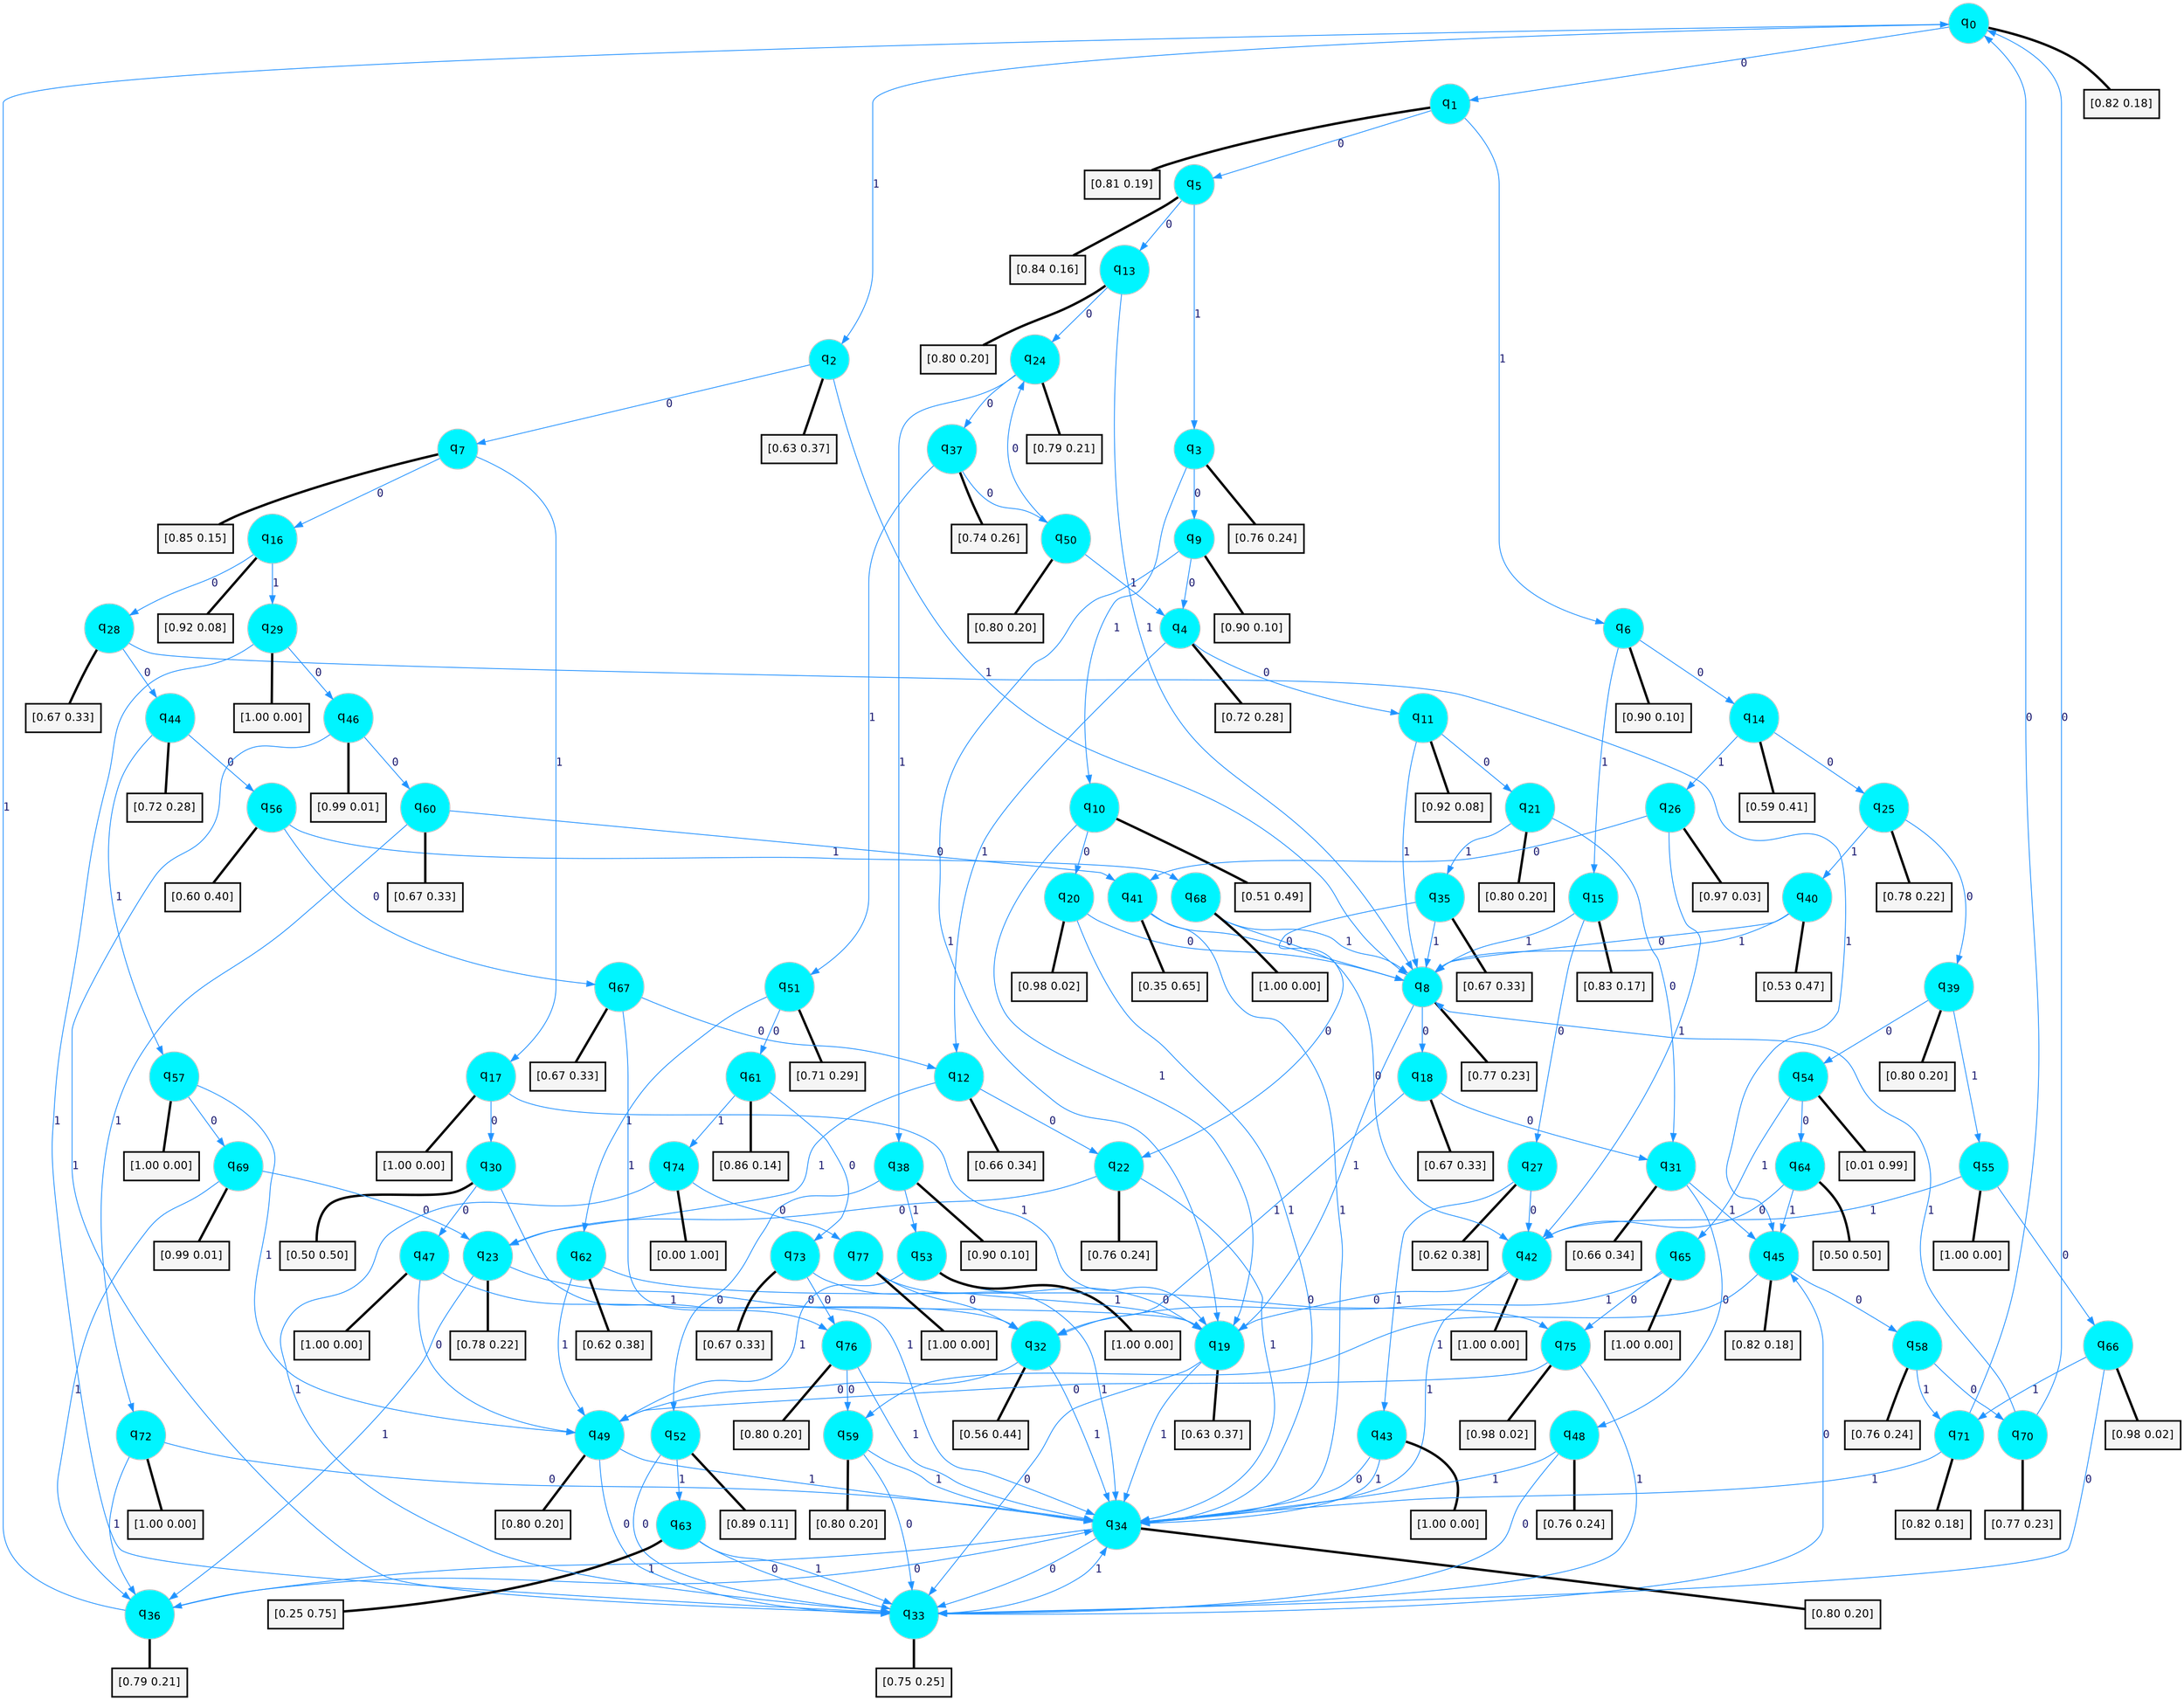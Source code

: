 digraph G {
graph [
bgcolor=transparent, dpi=300, rankdir=TD, size="40,25"];
node [
color=gray, fillcolor=turquoise1, fontcolor=black, fontname=Helvetica, fontsize=16, fontweight=bold, shape=circle, style=filled];
edge [
arrowsize=1, color=dodgerblue1, fontcolor=midnightblue, fontname=courier, fontweight=bold, penwidth=1, style=solid, weight=20];
0[label=<q<SUB>0</SUB>>];
1[label=<q<SUB>1</SUB>>];
2[label=<q<SUB>2</SUB>>];
3[label=<q<SUB>3</SUB>>];
4[label=<q<SUB>4</SUB>>];
5[label=<q<SUB>5</SUB>>];
6[label=<q<SUB>6</SUB>>];
7[label=<q<SUB>7</SUB>>];
8[label=<q<SUB>8</SUB>>];
9[label=<q<SUB>9</SUB>>];
10[label=<q<SUB>10</SUB>>];
11[label=<q<SUB>11</SUB>>];
12[label=<q<SUB>12</SUB>>];
13[label=<q<SUB>13</SUB>>];
14[label=<q<SUB>14</SUB>>];
15[label=<q<SUB>15</SUB>>];
16[label=<q<SUB>16</SUB>>];
17[label=<q<SUB>17</SUB>>];
18[label=<q<SUB>18</SUB>>];
19[label=<q<SUB>19</SUB>>];
20[label=<q<SUB>20</SUB>>];
21[label=<q<SUB>21</SUB>>];
22[label=<q<SUB>22</SUB>>];
23[label=<q<SUB>23</SUB>>];
24[label=<q<SUB>24</SUB>>];
25[label=<q<SUB>25</SUB>>];
26[label=<q<SUB>26</SUB>>];
27[label=<q<SUB>27</SUB>>];
28[label=<q<SUB>28</SUB>>];
29[label=<q<SUB>29</SUB>>];
30[label=<q<SUB>30</SUB>>];
31[label=<q<SUB>31</SUB>>];
32[label=<q<SUB>32</SUB>>];
33[label=<q<SUB>33</SUB>>];
34[label=<q<SUB>34</SUB>>];
35[label=<q<SUB>35</SUB>>];
36[label=<q<SUB>36</SUB>>];
37[label=<q<SUB>37</SUB>>];
38[label=<q<SUB>38</SUB>>];
39[label=<q<SUB>39</SUB>>];
40[label=<q<SUB>40</SUB>>];
41[label=<q<SUB>41</SUB>>];
42[label=<q<SUB>42</SUB>>];
43[label=<q<SUB>43</SUB>>];
44[label=<q<SUB>44</SUB>>];
45[label=<q<SUB>45</SUB>>];
46[label=<q<SUB>46</SUB>>];
47[label=<q<SUB>47</SUB>>];
48[label=<q<SUB>48</SUB>>];
49[label=<q<SUB>49</SUB>>];
50[label=<q<SUB>50</SUB>>];
51[label=<q<SUB>51</SUB>>];
52[label=<q<SUB>52</SUB>>];
53[label=<q<SUB>53</SUB>>];
54[label=<q<SUB>54</SUB>>];
55[label=<q<SUB>55</SUB>>];
56[label=<q<SUB>56</SUB>>];
57[label=<q<SUB>57</SUB>>];
58[label=<q<SUB>58</SUB>>];
59[label=<q<SUB>59</SUB>>];
60[label=<q<SUB>60</SUB>>];
61[label=<q<SUB>61</SUB>>];
62[label=<q<SUB>62</SUB>>];
63[label=<q<SUB>63</SUB>>];
64[label=<q<SUB>64</SUB>>];
65[label=<q<SUB>65</SUB>>];
66[label=<q<SUB>66</SUB>>];
67[label=<q<SUB>67</SUB>>];
68[label=<q<SUB>68</SUB>>];
69[label=<q<SUB>69</SUB>>];
70[label=<q<SUB>70</SUB>>];
71[label=<q<SUB>71</SUB>>];
72[label=<q<SUB>72</SUB>>];
73[label=<q<SUB>73</SUB>>];
74[label=<q<SUB>74</SUB>>];
75[label=<q<SUB>75</SUB>>];
76[label=<q<SUB>76</SUB>>];
77[label=<q<SUB>77</SUB>>];
78[label="[0.82 0.18]", shape=box,fontcolor=black, fontname=Helvetica, fontsize=14, penwidth=2, fillcolor=whitesmoke,color=black];
79[label="[0.81 0.19]", shape=box,fontcolor=black, fontname=Helvetica, fontsize=14, penwidth=2, fillcolor=whitesmoke,color=black];
80[label="[0.63 0.37]", shape=box,fontcolor=black, fontname=Helvetica, fontsize=14, penwidth=2, fillcolor=whitesmoke,color=black];
81[label="[0.76 0.24]", shape=box,fontcolor=black, fontname=Helvetica, fontsize=14, penwidth=2, fillcolor=whitesmoke,color=black];
82[label="[0.72 0.28]", shape=box,fontcolor=black, fontname=Helvetica, fontsize=14, penwidth=2, fillcolor=whitesmoke,color=black];
83[label="[0.84 0.16]", shape=box,fontcolor=black, fontname=Helvetica, fontsize=14, penwidth=2, fillcolor=whitesmoke,color=black];
84[label="[0.90 0.10]", shape=box,fontcolor=black, fontname=Helvetica, fontsize=14, penwidth=2, fillcolor=whitesmoke,color=black];
85[label="[0.85 0.15]", shape=box,fontcolor=black, fontname=Helvetica, fontsize=14, penwidth=2, fillcolor=whitesmoke,color=black];
86[label="[0.77 0.23]", shape=box,fontcolor=black, fontname=Helvetica, fontsize=14, penwidth=2, fillcolor=whitesmoke,color=black];
87[label="[0.90 0.10]", shape=box,fontcolor=black, fontname=Helvetica, fontsize=14, penwidth=2, fillcolor=whitesmoke,color=black];
88[label="[0.51 0.49]", shape=box,fontcolor=black, fontname=Helvetica, fontsize=14, penwidth=2, fillcolor=whitesmoke,color=black];
89[label="[0.92 0.08]", shape=box,fontcolor=black, fontname=Helvetica, fontsize=14, penwidth=2, fillcolor=whitesmoke,color=black];
90[label="[0.66 0.34]", shape=box,fontcolor=black, fontname=Helvetica, fontsize=14, penwidth=2, fillcolor=whitesmoke,color=black];
91[label="[0.80 0.20]", shape=box,fontcolor=black, fontname=Helvetica, fontsize=14, penwidth=2, fillcolor=whitesmoke,color=black];
92[label="[0.59 0.41]", shape=box,fontcolor=black, fontname=Helvetica, fontsize=14, penwidth=2, fillcolor=whitesmoke,color=black];
93[label="[0.83 0.17]", shape=box,fontcolor=black, fontname=Helvetica, fontsize=14, penwidth=2, fillcolor=whitesmoke,color=black];
94[label="[0.92 0.08]", shape=box,fontcolor=black, fontname=Helvetica, fontsize=14, penwidth=2, fillcolor=whitesmoke,color=black];
95[label="[1.00 0.00]", shape=box,fontcolor=black, fontname=Helvetica, fontsize=14, penwidth=2, fillcolor=whitesmoke,color=black];
96[label="[0.67 0.33]", shape=box,fontcolor=black, fontname=Helvetica, fontsize=14, penwidth=2, fillcolor=whitesmoke,color=black];
97[label="[0.63 0.37]", shape=box,fontcolor=black, fontname=Helvetica, fontsize=14, penwidth=2, fillcolor=whitesmoke,color=black];
98[label="[0.98 0.02]", shape=box,fontcolor=black, fontname=Helvetica, fontsize=14, penwidth=2, fillcolor=whitesmoke,color=black];
99[label="[0.80 0.20]", shape=box,fontcolor=black, fontname=Helvetica, fontsize=14, penwidth=2, fillcolor=whitesmoke,color=black];
100[label="[0.76 0.24]", shape=box,fontcolor=black, fontname=Helvetica, fontsize=14, penwidth=2, fillcolor=whitesmoke,color=black];
101[label="[0.78 0.22]", shape=box,fontcolor=black, fontname=Helvetica, fontsize=14, penwidth=2, fillcolor=whitesmoke,color=black];
102[label="[0.79 0.21]", shape=box,fontcolor=black, fontname=Helvetica, fontsize=14, penwidth=2, fillcolor=whitesmoke,color=black];
103[label="[0.78 0.22]", shape=box,fontcolor=black, fontname=Helvetica, fontsize=14, penwidth=2, fillcolor=whitesmoke,color=black];
104[label="[0.97 0.03]", shape=box,fontcolor=black, fontname=Helvetica, fontsize=14, penwidth=2, fillcolor=whitesmoke,color=black];
105[label="[0.62 0.38]", shape=box,fontcolor=black, fontname=Helvetica, fontsize=14, penwidth=2, fillcolor=whitesmoke,color=black];
106[label="[0.67 0.33]", shape=box,fontcolor=black, fontname=Helvetica, fontsize=14, penwidth=2, fillcolor=whitesmoke,color=black];
107[label="[1.00 0.00]", shape=box,fontcolor=black, fontname=Helvetica, fontsize=14, penwidth=2, fillcolor=whitesmoke,color=black];
108[label="[0.50 0.50]", shape=box,fontcolor=black, fontname=Helvetica, fontsize=14, penwidth=2, fillcolor=whitesmoke,color=black];
109[label="[0.66 0.34]", shape=box,fontcolor=black, fontname=Helvetica, fontsize=14, penwidth=2, fillcolor=whitesmoke,color=black];
110[label="[0.56 0.44]", shape=box,fontcolor=black, fontname=Helvetica, fontsize=14, penwidth=2, fillcolor=whitesmoke,color=black];
111[label="[0.75 0.25]", shape=box,fontcolor=black, fontname=Helvetica, fontsize=14, penwidth=2, fillcolor=whitesmoke,color=black];
112[label="[0.80 0.20]", shape=box,fontcolor=black, fontname=Helvetica, fontsize=14, penwidth=2, fillcolor=whitesmoke,color=black];
113[label="[0.67 0.33]", shape=box,fontcolor=black, fontname=Helvetica, fontsize=14, penwidth=2, fillcolor=whitesmoke,color=black];
114[label="[0.79 0.21]", shape=box,fontcolor=black, fontname=Helvetica, fontsize=14, penwidth=2, fillcolor=whitesmoke,color=black];
115[label="[0.74 0.26]", shape=box,fontcolor=black, fontname=Helvetica, fontsize=14, penwidth=2, fillcolor=whitesmoke,color=black];
116[label="[0.90 0.10]", shape=box,fontcolor=black, fontname=Helvetica, fontsize=14, penwidth=2, fillcolor=whitesmoke,color=black];
117[label="[0.80 0.20]", shape=box,fontcolor=black, fontname=Helvetica, fontsize=14, penwidth=2, fillcolor=whitesmoke,color=black];
118[label="[0.53 0.47]", shape=box,fontcolor=black, fontname=Helvetica, fontsize=14, penwidth=2, fillcolor=whitesmoke,color=black];
119[label="[0.35 0.65]", shape=box,fontcolor=black, fontname=Helvetica, fontsize=14, penwidth=2, fillcolor=whitesmoke,color=black];
120[label="[1.00 0.00]", shape=box,fontcolor=black, fontname=Helvetica, fontsize=14, penwidth=2, fillcolor=whitesmoke,color=black];
121[label="[1.00 0.00]", shape=box,fontcolor=black, fontname=Helvetica, fontsize=14, penwidth=2, fillcolor=whitesmoke,color=black];
122[label="[0.72 0.28]", shape=box,fontcolor=black, fontname=Helvetica, fontsize=14, penwidth=2, fillcolor=whitesmoke,color=black];
123[label="[0.82 0.18]", shape=box,fontcolor=black, fontname=Helvetica, fontsize=14, penwidth=2, fillcolor=whitesmoke,color=black];
124[label="[0.99 0.01]", shape=box,fontcolor=black, fontname=Helvetica, fontsize=14, penwidth=2, fillcolor=whitesmoke,color=black];
125[label="[1.00 0.00]", shape=box,fontcolor=black, fontname=Helvetica, fontsize=14, penwidth=2, fillcolor=whitesmoke,color=black];
126[label="[0.76 0.24]", shape=box,fontcolor=black, fontname=Helvetica, fontsize=14, penwidth=2, fillcolor=whitesmoke,color=black];
127[label="[0.80 0.20]", shape=box,fontcolor=black, fontname=Helvetica, fontsize=14, penwidth=2, fillcolor=whitesmoke,color=black];
128[label="[0.80 0.20]", shape=box,fontcolor=black, fontname=Helvetica, fontsize=14, penwidth=2, fillcolor=whitesmoke,color=black];
129[label="[0.71 0.29]", shape=box,fontcolor=black, fontname=Helvetica, fontsize=14, penwidth=2, fillcolor=whitesmoke,color=black];
130[label="[0.89 0.11]", shape=box,fontcolor=black, fontname=Helvetica, fontsize=14, penwidth=2, fillcolor=whitesmoke,color=black];
131[label="[1.00 0.00]", shape=box,fontcolor=black, fontname=Helvetica, fontsize=14, penwidth=2, fillcolor=whitesmoke,color=black];
132[label="[0.01 0.99]", shape=box,fontcolor=black, fontname=Helvetica, fontsize=14, penwidth=2, fillcolor=whitesmoke,color=black];
133[label="[1.00 0.00]", shape=box,fontcolor=black, fontname=Helvetica, fontsize=14, penwidth=2, fillcolor=whitesmoke,color=black];
134[label="[0.60 0.40]", shape=box,fontcolor=black, fontname=Helvetica, fontsize=14, penwidth=2, fillcolor=whitesmoke,color=black];
135[label="[1.00 0.00]", shape=box,fontcolor=black, fontname=Helvetica, fontsize=14, penwidth=2, fillcolor=whitesmoke,color=black];
136[label="[0.76 0.24]", shape=box,fontcolor=black, fontname=Helvetica, fontsize=14, penwidth=2, fillcolor=whitesmoke,color=black];
137[label="[0.80 0.20]", shape=box,fontcolor=black, fontname=Helvetica, fontsize=14, penwidth=2, fillcolor=whitesmoke,color=black];
138[label="[0.67 0.33]", shape=box,fontcolor=black, fontname=Helvetica, fontsize=14, penwidth=2, fillcolor=whitesmoke,color=black];
139[label="[0.86 0.14]", shape=box,fontcolor=black, fontname=Helvetica, fontsize=14, penwidth=2, fillcolor=whitesmoke,color=black];
140[label="[0.62 0.38]", shape=box,fontcolor=black, fontname=Helvetica, fontsize=14, penwidth=2, fillcolor=whitesmoke,color=black];
141[label="[0.25 0.75]", shape=box,fontcolor=black, fontname=Helvetica, fontsize=14, penwidth=2, fillcolor=whitesmoke,color=black];
142[label="[0.50 0.50]", shape=box,fontcolor=black, fontname=Helvetica, fontsize=14, penwidth=2, fillcolor=whitesmoke,color=black];
143[label="[1.00 0.00]", shape=box,fontcolor=black, fontname=Helvetica, fontsize=14, penwidth=2, fillcolor=whitesmoke,color=black];
144[label="[0.98 0.02]", shape=box,fontcolor=black, fontname=Helvetica, fontsize=14, penwidth=2, fillcolor=whitesmoke,color=black];
145[label="[0.67 0.33]", shape=box,fontcolor=black, fontname=Helvetica, fontsize=14, penwidth=2, fillcolor=whitesmoke,color=black];
146[label="[1.00 0.00]", shape=box,fontcolor=black, fontname=Helvetica, fontsize=14, penwidth=2, fillcolor=whitesmoke,color=black];
147[label="[0.99 0.01]", shape=box,fontcolor=black, fontname=Helvetica, fontsize=14, penwidth=2, fillcolor=whitesmoke,color=black];
148[label="[0.77 0.23]", shape=box,fontcolor=black, fontname=Helvetica, fontsize=14, penwidth=2, fillcolor=whitesmoke,color=black];
149[label="[0.82 0.18]", shape=box,fontcolor=black, fontname=Helvetica, fontsize=14, penwidth=2, fillcolor=whitesmoke,color=black];
150[label="[1.00 0.00]", shape=box,fontcolor=black, fontname=Helvetica, fontsize=14, penwidth=2, fillcolor=whitesmoke,color=black];
151[label="[0.67 0.33]", shape=box,fontcolor=black, fontname=Helvetica, fontsize=14, penwidth=2, fillcolor=whitesmoke,color=black];
152[label="[0.00 1.00]", shape=box,fontcolor=black, fontname=Helvetica, fontsize=14, penwidth=2, fillcolor=whitesmoke,color=black];
153[label="[0.98 0.02]", shape=box,fontcolor=black, fontname=Helvetica, fontsize=14, penwidth=2, fillcolor=whitesmoke,color=black];
154[label="[0.80 0.20]", shape=box,fontcolor=black, fontname=Helvetica, fontsize=14, penwidth=2, fillcolor=whitesmoke,color=black];
155[label="[1.00 0.00]", shape=box,fontcolor=black, fontname=Helvetica, fontsize=14, penwidth=2, fillcolor=whitesmoke,color=black];
0->1 [label=0];
0->2 [label=1];
0->78 [arrowhead=none, penwidth=3,color=black];
1->5 [label=0];
1->6 [label=1];
1->79 [arrowhead=none, penwidth=3,color=black];
2->7 [label=0];
2->8 [label=1];
2->80 [arrowhead=none, penwidth=3,color=black];
3->9 [label=0];
3->10 [label=1];
3->81 [arrowhead=none, penwidth=3,color=black];
4->11 [label=0];
4->12 [label=1];
4->82 [arrowhead=none, penwidth=3,color=black];
5->13 [label=0];
5->3 [label=1];
5->83 [arrowhead=none, penwidth=3,color=black];
6->14 [label=0];
6->15 [label=1];
6->84 [arrowhead=none, penwidth=3,color=black];
7->16 [label=0];
7->17 [label=1];
7->85 [arrowhead=none, penwidth=3,color=black];
8->18 [label=0];
8->19 [label=1];
8->86 [arrowhead=none, penwidth=3,color=black];
9->4 [label=0];
9->19 [label=1];
9->87 [arrowhead=none, penwidth=3,color=black];
10->20 [label=0];
10->19 [label=1];
10->88 [arrowhead=none, penwidth=3,color=black];
11->21 [label=0];
11->8 [label=1];
11->89 [arrowhead=none, penwidth=3,color=black];
12->22 [label=0];
12->23 [label=1];
12->90 [arrowhead=none, penwidth=3,color=black];
13->24 [label=0];
13->8 [label=1];
13->91 [arrowhead=none, penwidth=3,color=black];
14->25 [label=0];
14->26 [label=1];
14->92 [arrowhead=none, penwidth=3,color=black];
15->27 [label=0];
15->8 [label=1];
15->93 [arrowhead=none, penwidth=3,color=black];
16->28 [label=0];
16->29 [label=1];
16->94 [arrowhead=none, penwidth=3,color=black];
17->30 [label=0];
17->19 [label=1];
17->95 [arrowhead=none, penwidth=3,color=black];
18->31 [label=0];
18->32 [label=1];
18->96 [arrowhead=none, penwidth=3,color=black];
19->33 [label=0];
19->34 [label=1];
19->97 [arrowhead=none, penwidth=3,color=black];
20->8 [label=0];
20->34 [label=1];
20->98 [arrowhead=none, penwidth=3,color=black];
21->31 [label=0];
21->35 [label=1];
21->99 [arrowhead=none, penwidth=3,color=black];
22->23 [label=0];
22->34 [label=1];
22->100 [arrowhead=none, penwidth=3,color=black];
23->19 [label=0];
23->36 [label=1];
23->101 [arrowhead=none, penwidth=3,color=black];
24->37 [label=0];
24->38 [label=1];
24->102 [arrowhead=none, penwidth=3,color=black];
25->39 [label=0];
25->40 [label=1];
25->103 [arrowhead=none, penwidth=3,color=black];
26->41 [label=0];
26->42 [label=1];
26->104 [arrowhead=none, penwidth=3,color=black];
27->42 [label=0];
27->43 [label=1];
27->105 [arrowhead=none, penwidth=3,color=black];
28->44 [label=0];
28->45 [label=1];
28->106 [arrowhead=none, penwidth=3,color=black];
29->46 [label=0];
29->33 [label=1];
29->107 [arrowhead=none, penwidth=3,color=black];
30->47 [label=0];
30->34 [label=1];
30->108 [arrowhead=none, penwidth=3,color=black];
31->48 [label=0];
31->45 [label=1];
31->109 [arrowhead=none, penwidth=3,color=black];
32->49 [label=0];
32->34 [label=1];
32->110 [arrowhead=none, penwidth=3,color=black];
33->45 [label=0];
33->34 [label=1];
33->111 [arrowhead=none, penwidth=3,color=black];
34->33 [label=0];
34->36 [label=1];
34->112 [arrowhead=none, penwidth=3,color=black];
35->22 [label=0];
35->8 [label=1];
35->113 [arrowhead=none, penwidth=3,color=black];
36->34 [label=0];
36->0 [label=1];
36->114 [arrowhead=none, penwidth=3,color=black];
37->50 [label=0];
37->51 [label=1];
37->115 [arrowhead=none, penwidth=3,color=black];
38->52 [label=0];
38->53 [label=1];
38->116 [arrowhead=none, penwidth=3,color=black];
39->54 [label=0];
39->55 [label=1];
39->117 [arrowhead=none, penwidth=3,color=black];
40->8 [label=0];
40->8 [label=1];
40->118 [arrowhead=none, penwidth=3,color=black];
41->8 [label=0];
41->34 [label=1];
41->119 [arrowhead=none, penwidth=3,color=black];
42->19 [label=0];
42->34 [label=1];
42->120 [arrowhead=none, penwidth=3,color=black];
43->34 [label=0];
43->34 [label=1];
43->121 [arrowhead=none, penwidth=3,color=black];
44->56 [label=0];
44->57 [label=1];
44->122 [arrowhead=none, penwidth=3,color=black];
45->58 [label=0];
45->59 [label=1];
45->123 [arrowhead=none, penwidth=3,color=black];
46->60 [label=0];
46->33 [label=1];
46->124 [arrowhead=none, penwidth=3,color=black];
47->49 [label=0];
47->32 [label=1];
47->125 [arrowhead=none, penwidth=3,color=black];
48->33 [label=0];
48->34 [label=1];
48->126 [arrowhead=none, penwidth=3,color=black];
49->33 [label=0];
49->34 [label=1];
49->127 [arrowhead=none, penwidth=3,color=black];
50->24 [label=0];
50->4 [label=1];
50->128 [arrowhead=none, penwidth=3,color=black];
51->61 [label=0];
51->62 [label=1];
51->129 [arrowhead=none, penwidth=3,color=black];
52->33 [label=0];
52->63 [label=1];
52->130 [arrowhead=none, penwidth=3,color=black];
53->19 [label=0];
53->49 [label=1];
53->131 [arrowhead=none, penwidth=3,color=black];
54->64 [label=0];
54->65 [label=1];
54->132 [arrowhead=none, penwidth=3,color=black];
55->66 [label=0];
55->42 [label=1];
55->133 [arrowhead=none, penwidth=3,color=black];
56->67 [label=0];
56->68 [label=1];
56->134 [arrowhead=none, penwidth=3,color=black];
57->69 [label=0];
57->49 [label=1];
57->135 [arrowhead=none, penwidth=3,color=black];
58->70 [label=0];
58->71 [label=1];
58->136 [arrowhead=none, penwidth=3,color=black];
59->33 [label=0];
59->34 [label=1];
59->137 [arrowhead=none, penwidth=3,color=black];
60->41 [label=0];
60->72 [label=1];
60->138 [arrowhead=none, penwidth=3,color=black];
61->73 [label=0];
61->74 [label=1];
61->139 [arrowhead=none, penwidth=3,color=black];
62->75 [label=0];
62->49 [label=1];
62->140 [arrowhead=none, penwidth=3,color=black];
63->33 [label=0];
63->33 [label=1];
63->141 [arrowhead=none, penwidth=3,color=black];
64->42 [label=0];
64->45 [label=1];
64->142 [arrowhead=none, penwidth=3,color=black];
65->75 [label=0];
65->32 [label=1];
65->143 [arrowhead=none, penwidth=3,color=black];
66->33 [label=0];
66->71 [label=1];
66->144 [arrowhead=none, penwidth=3,color=black];
67->12 [label=0];
67->76 [label=1];
67->145 [arrowhead=none, penwidth=3,color=black];
68->42 [label=0];
68->8 [label=1];
68->146 [arrowhead=none, penwidth=3,color=black];
69->23 [label=0];
69->36 [label=1];
69->147 [arrowhead=none, penwidth=3,color=black];
70->0 [label=0];
70->8 [label=1];
70->148 [arrowhead=none, penwidth=3,color=black];
71->0 [label=0];
71->34 [label=1];
71->149 [arrowhead=none, penwidth=3,color=black];
72->34 [label=0];
72->36 [label=1];
72->150 [arrowhead=none, penwidth=3,color=black];
73->76 [label=0];
73->19 [label=1];
73->151 [arrowhead=none, penwidth=3,color=black];
74->77 [label=0];
74->33 [label=1];
74->152 [arrowhead=none, penwidth=3,color=black];
75->49 [label=0];
75->33 [label=1];
75->153 [arrowhead=none, penwidth=3,color=black];
76->59 [label=0];
76->34 [label=1];
76->154 [arrowhead=none, penwidth=3,color=black];
77->32 [label=0];
77->34 [label=1];
77->155 [arrowhead=none, penwidth=3,color=black];
}
